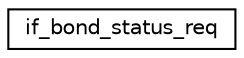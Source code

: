 digraph G
{
  edge [fontname="Helvetica",fontsize="10",labelfontname="Helvetica",labelfontsize="10"];
  node [fontname="Helvetica",fontsize="10",shape=record];
  rankdir="LR";
  Node1 [label="if_bond_status_req",height=0.2,width=0.4,color="black", fillcolor="white", style="filled",URL="$structif__bond__status__req.html"];
}
